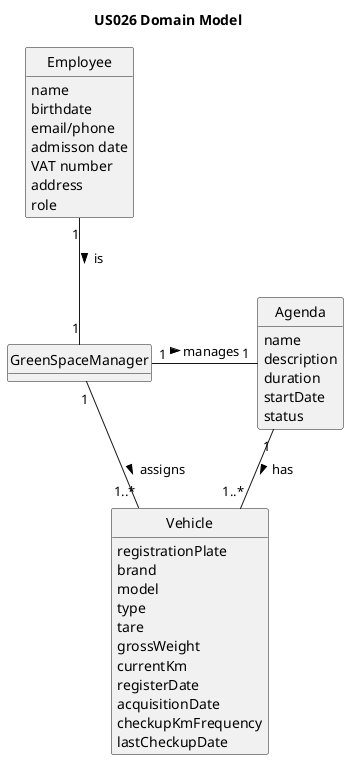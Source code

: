 @startuml
skinparam monochrome true
skinparam packageStyle rectangle
skinparam shadowing false

'left to right direction

skinparam classAttributeIconSize 0

hide circle
hide methods

title US026 Domain Model

'class Platform {
'  -description
'}

class Employee {
    name
    birthdate
    email/phone
    admisson date
    VAT number
    address
    role
}

class Vehicle{
    registrationPlate
    brand
    model
    type
    tare
    grossWeight
    currentKm
    registerDate
    acquisitionDate
    checkupKmFrequency
    lastCheckupDate
}

class GreenSpaceManager{
+addVehicleToAgendaEntry()

}

class Agenda{
    name
    description
    duration
    startDate
    status
}

Employee "1" -- "1" GreenSpaceManager : is >
GreenSpaceManager "1" - "1..*" Vehicle : assigns >
Agenda "1" -- "1..*" Vehicle : has >
GreenSpaceManager "1" - "1" Agenda : manages >

@enduml